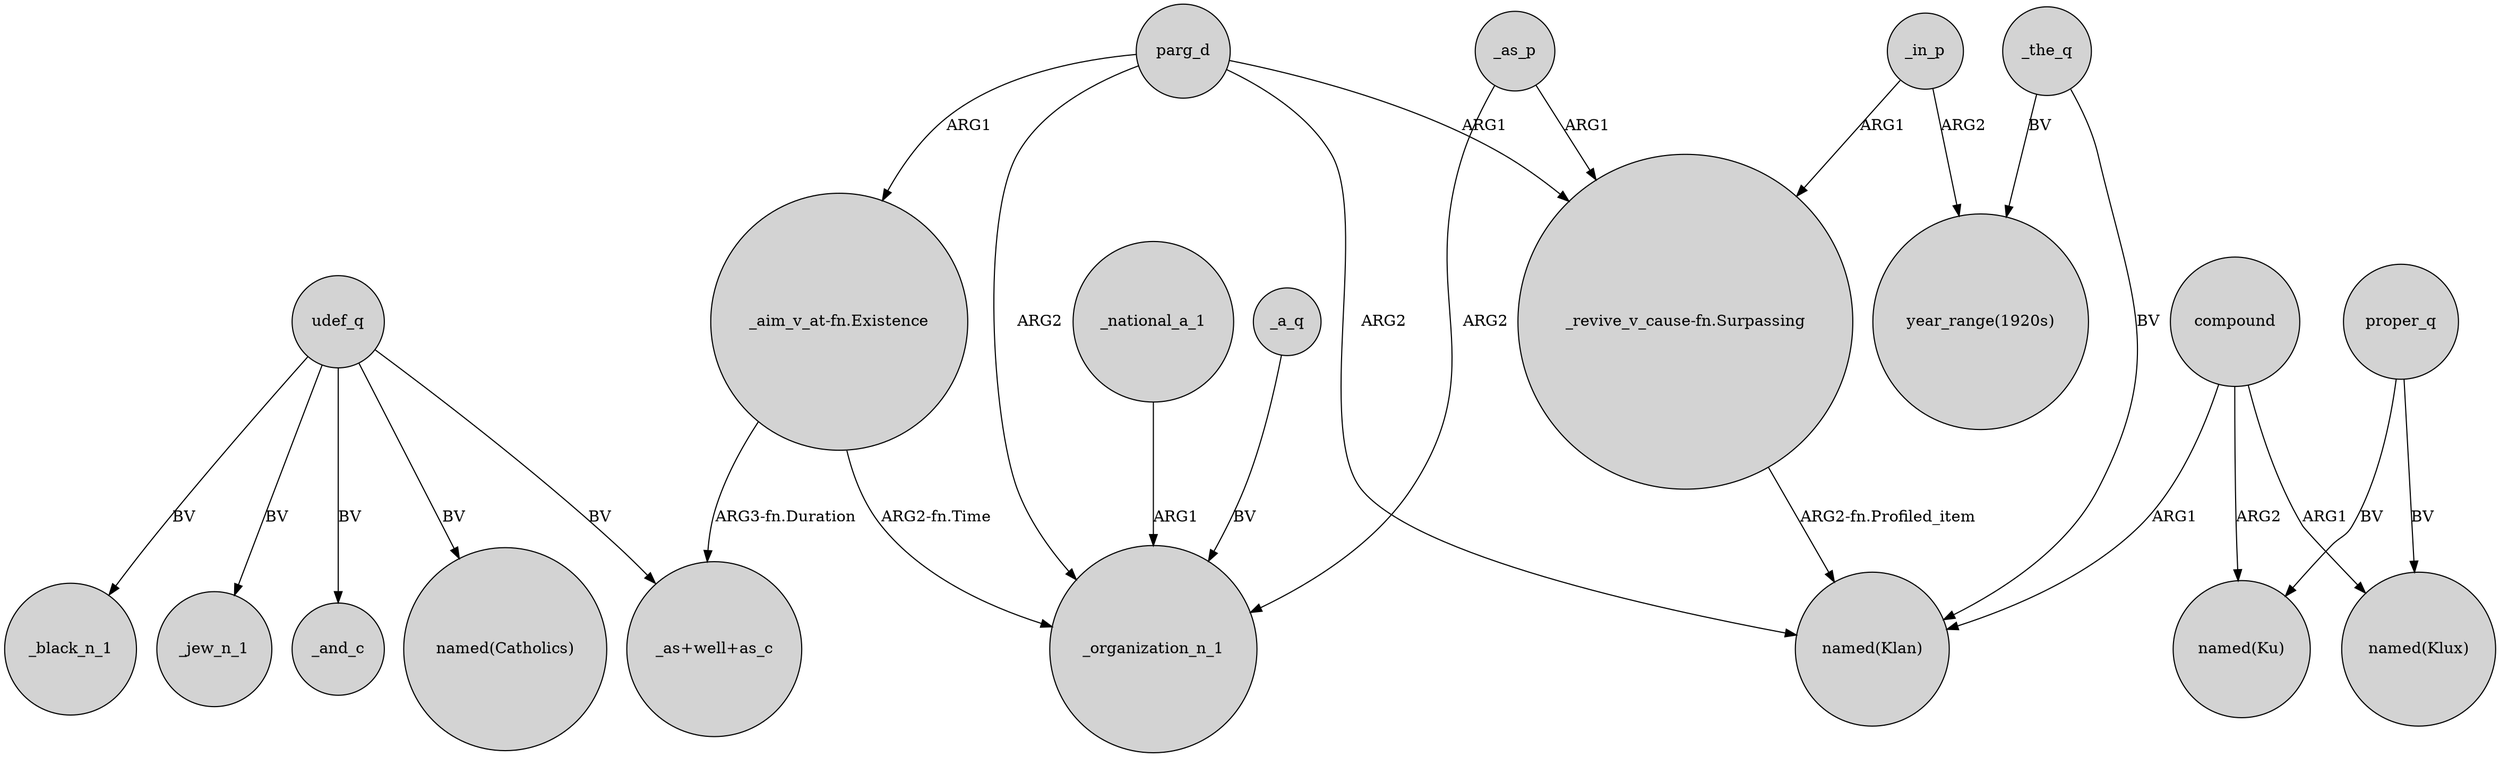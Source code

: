 digraph {
	node [shape=circle style=filled]
	udef_q -> _jew_n_1 [label=BV]
	proper_q -> "named(Klux)" [label=BV]
	_as_p -> "_revive_v_cause-fn.Surpassing" [label=ARG1]
	_a_q -> _organization_n_1 [label=BV]
	compound -> "named(Klux)" [label=ARG1]
	parg_d -> "_revive_v_cause-fn.Surpassing" [label=ARG1]
	parg_d -> "named(Klan)" [label=ARG2]
	_the_q -> "named(Klan)" [label=BV]
	udef_q -> _and_c [label=BV]
	_as_p -> _organization_n_1 [label=ARG2]
	udef_q -> _black_n_1 [label=BV]
	parg_d -> "_aim_v_at-fn.Existence" [label=ARG1]
	compound -> "named(Klan)" [label=ARG1]
	parg_d -> _organization_n_1 [label=ARG2]
	_national_a_1 -> _organization_n_1 [label=ARG1]
	_in_p -> "year_range(1920s)" [label=ARG2]
	_in_p -> "_revive_v_cause-fn.Surpassing" [label=ARG1]
	_the_q -> "year_range(1920s)" [label=BV]
	udef_q -> "_as+well+as_c" [label=BV]
	"_aim_v_at-fn.Existence" -> "_as+well+as_c" [label="ARG3-fn.Duration"]
	udef_q -> "named(Catholics)" [label=BV]
	"_revive_v_cause-fn.Surpassing" -> "named(Klan)" [label="ARG2-fn.Profiled_item"]
	proper_q -> "named(Ku)" [label=BV]
	"_aim_v_at-fn.Existence" -> _organization_n_1 [label="ARG2-fn.Time"]
	compound -> "named(Ku)" [label=ARG2]
}
